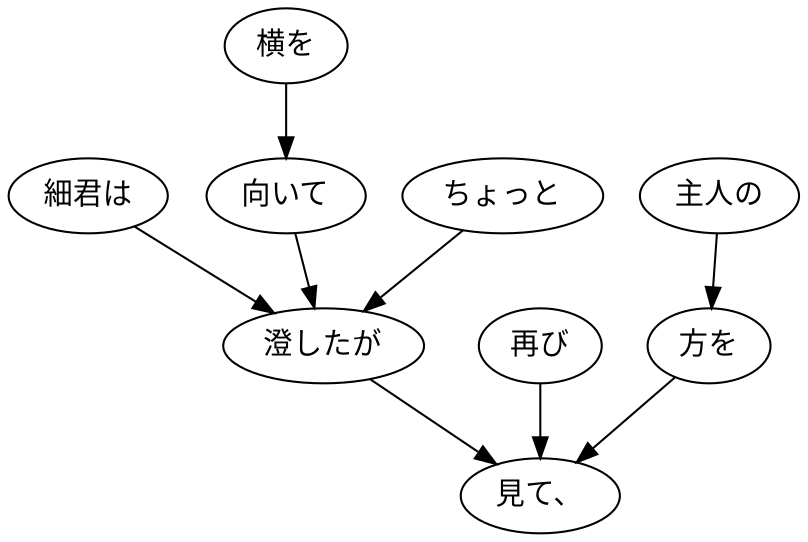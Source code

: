digraph graph3108 {
	node0 [label="細君は"];
	node1 [label="横を"];
	node2 [label="向いて"];
	node3 [label="ちょっと"];
	node4 [label="澄したが"];
	node5 [label="再び"];
	node6 [label="主人の"];
	node7 [label="方を"];
	node8 [label="見て、"];
	node0 -> node4;
	node1 -> node2;
	node2 -> node4;
	node3 -> node4;
	node4 -> node8;
	node5 -> node8;
	node6 -> node7;
	node7 -> node8;
}
